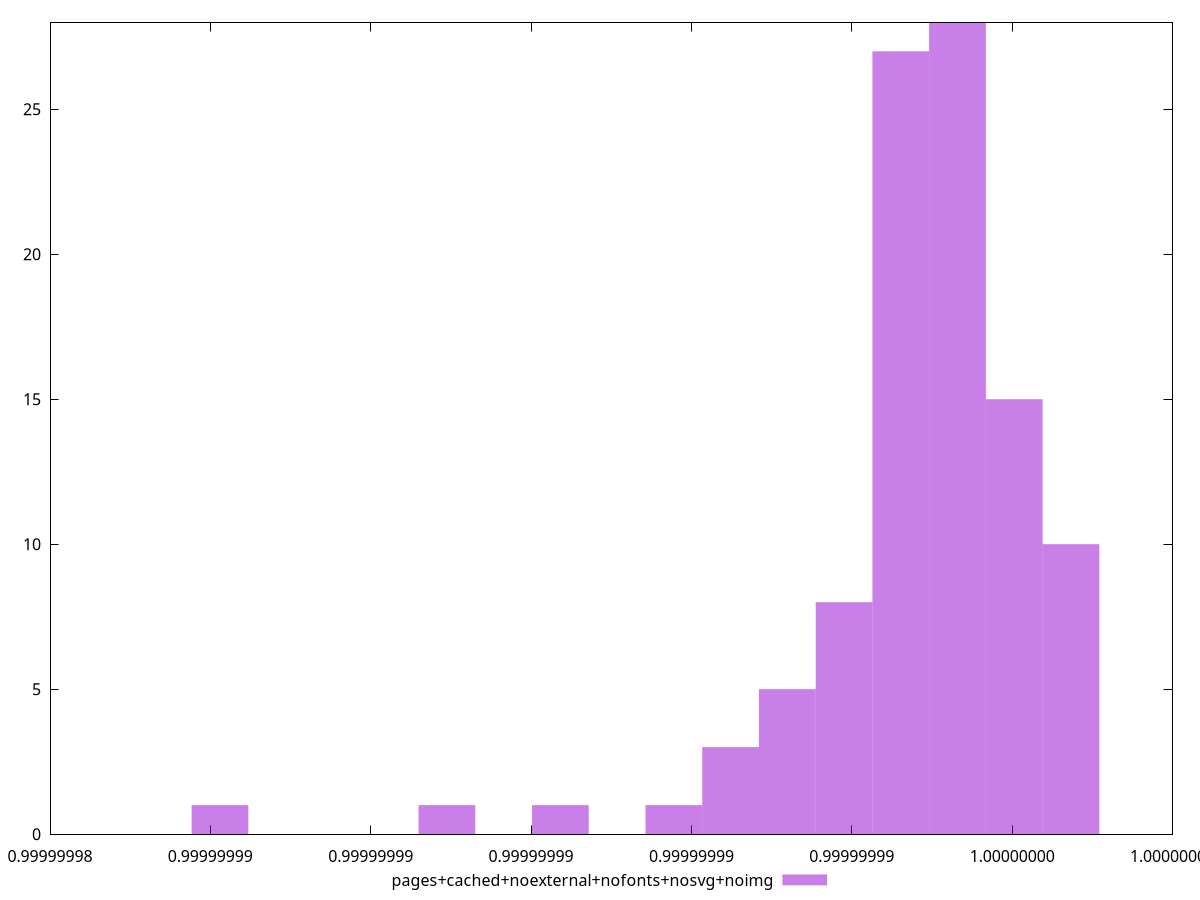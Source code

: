 $_pagesCachedNoexternalNofontsNosvgNoimg <<EOF
0.9999999953188874 28
0.9999999960264914 15
0.9999999946112834 27
0.9999999967340953 10
0.9999999939036794 8
0.9999999889504516 1
0.9999999931960755 5
0.9999999903656596 1
0.9999999924884715 3
0.9999999861200357 1
0.9999999917808675 1
EOF
set key outside below
set terminal pngcairo
set output "report_00005_2020-11-02T22-26-11.212Z/bootup-time/pages+cached+noexternal+nofonts+nosvg+noimg//hist.png"
set yrange [0:28]
set boxwidth 7.076039764177044e-10
set style fill transparent solid 0.5 noborder
plot $_pagesCachedNoexternalNofontsNosvgNoimg title "pages+cached+noexternal+nofonts+nosvg+noimg" with boxes ,